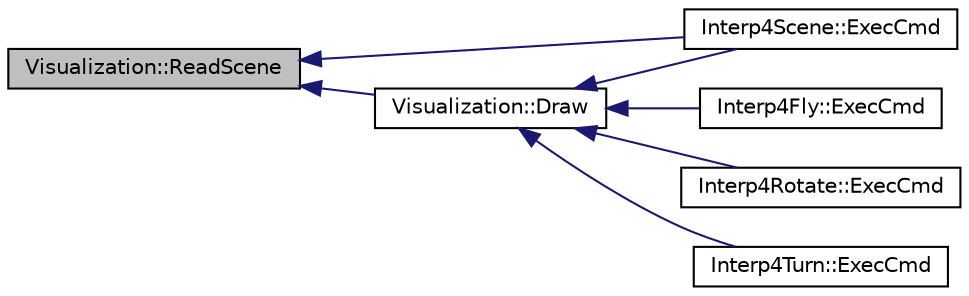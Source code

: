 digraph "Visualization::ReadScene"
{
  edge [fontname="Helvetica",fontsize="10",labelfontname="Helvetica",labelfontsize="10"];
  node [fontname="Helvetica",fontsize="10",shape=record];
  rankdir="LR";
  Node1 [label="Visualization::ReadScene",height=0.2,width=0.4,color="black", fillcolor="grey75", style="filled", fontcolor="black"];
  Node1 -> Node2 [dir="back",color="midnightblue",fontsize="10",style="solid",fontname="Helvetica"];
  Node2 [label="Interp4Scene::ExecCmd",height=0.2,width=0.4,color="black", fillcolor="white", style="filled",URL="$class_interp4_scene.html#a29235f5c17994de0c69653269f88c2a5",tooltip="Wykonuje zadanie dla danej wtyczki i wyświetla pozycję drona. "];
  Node1 -> Node3 [dir="back",color="midnightblue",fontsize="10",style="solid",fontname="Helvetica"];
  Node3 [label="Visualization::Draw",height=0.2,width=0.4,color="black", fillcolor="white", style="filled",URL="$class_visualization.html#ad5a2dbdd604cafb0c38b586886bbd924",tooltip="Powoduje odrysowanie aktualnej sceny z uwzglęnieniem bieżącej pozycji drona. "];
  Node3 -> Node4 [dir="back",color="midnightblue",fontsize="10",style="solid",fontname="Helvetica"];
  Node4 [label="Interp4Fly::ExecCmd",height=0.2,width=0.4,color="black", fillcolor="white", style="filled",URL="$class_interp4_fly.html#a0e0e5348c18740d2647a1c02aad4344c",tooltip="Wykonuje zadanie dla danej wtyczki i wyświetla pozycję drona. "];
  Node3 -> Node5 [dir="back",color="midnightblue",fontsize="10",style="solid",fontname="Helvetica"];
  Node5 [label="Interp4Rotate::ExecCmd",height=0.2,width=0.4,color="black", fillcolor="white", style="filled",URL="$class_interp4_rotate.html#ad52a5291619f8702ade2af5306b72f62",tooltip="Wykonuje zadanie dla danej wtyczki i wyświetla pozycję drona. "];
  Node3 -> Node2 [dir="back",color="midnightblue",fontsize="10",style="solid",fontname="Helvetica"];
  Node3 -> Node6 [dir="back",color="midnightblue",fontsize="10",style="solid",fontname="Helvetica"];
  Node6 [label="Interp4Turn::ExecCmd",height=0.2,width=0.4,color="black", fillcolor="white", style="filled",URL="$class_interp4_turn.html#aa6b8457105e0d372ecfb5bdfec0d7efa",tooltip="Wykonuje zadanie dla danej wtyczki i wyświetla pozycję drona. "];
}
